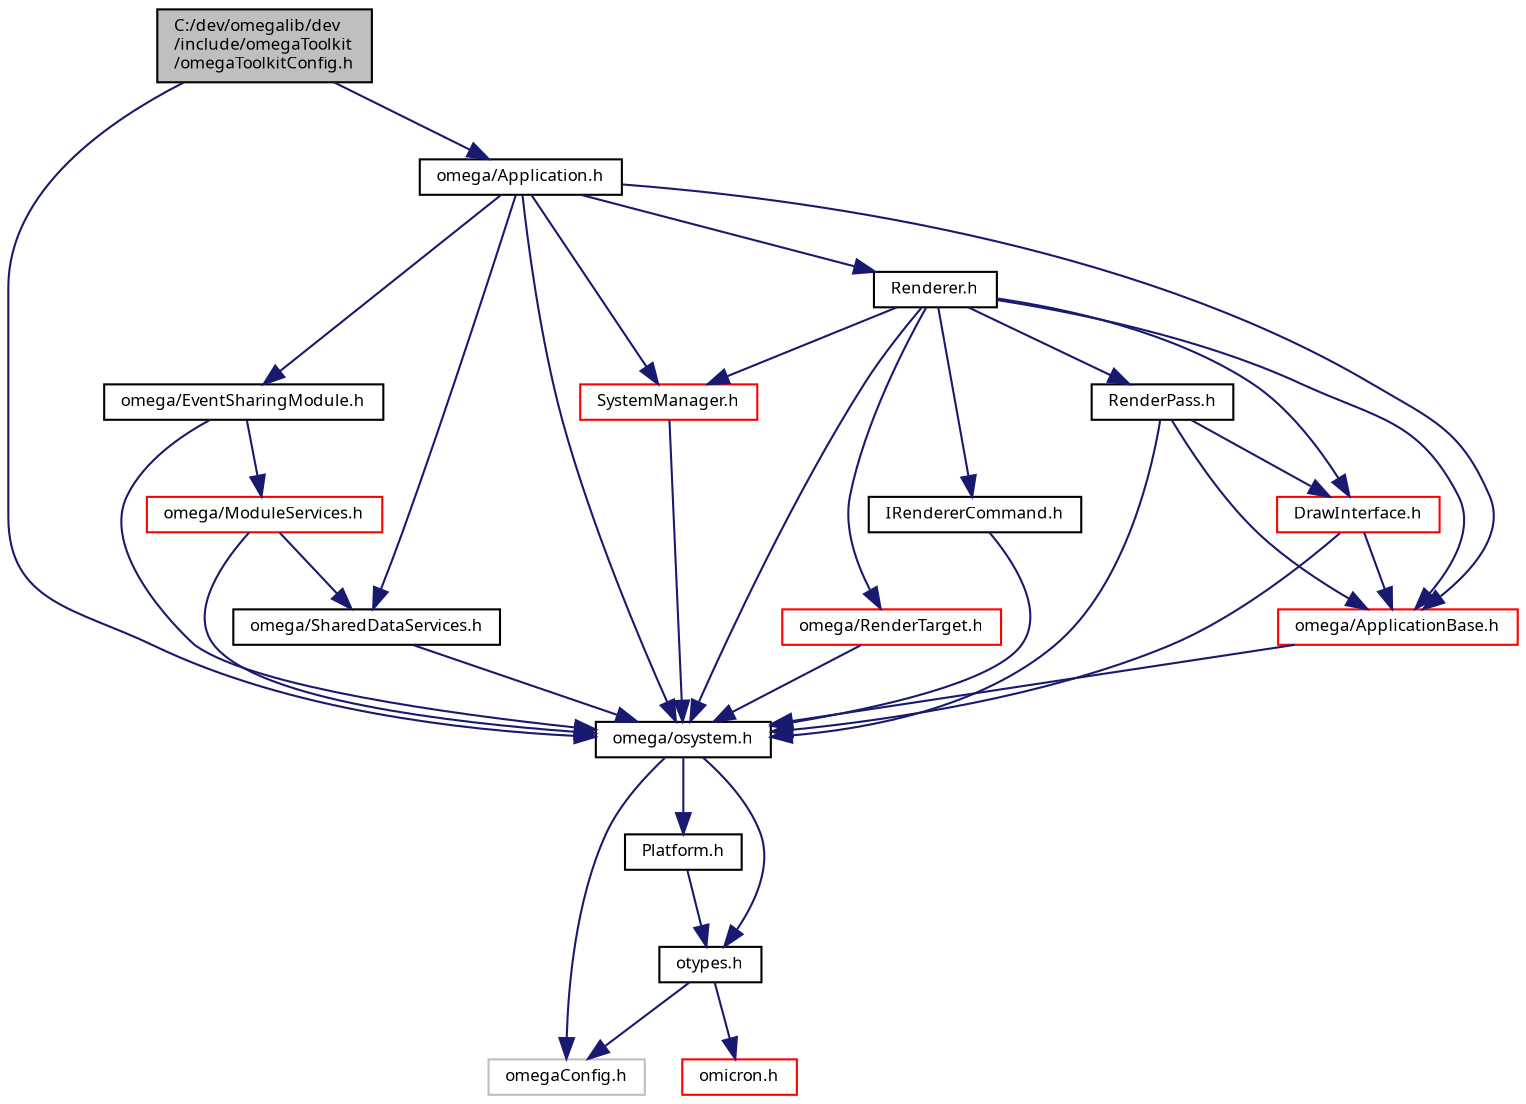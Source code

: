 digraph "C:/dev/omegalib/dev/include/omegaToolkit/omegaToolkitConfig.h"
{
  bgcolor="transparent";
  edge [fontname="FreeSans.ttf",fontsize="8",labelfontname="FreeSans.ttf",labelfontsize="8"];
  node [fontname="FreeSans.ttf",fontsize="8",shape=record];
  Node1 [label="C:/dev/omegalib/dev\l/include/omegaToolkit\l/omegaToolkitConfig.h",height=0.2,width=0.4,color="black", fillcolor="grey75", style="filled", fontcolor="black"];
  Node1 -> Node2 [color="midnightblue",fontsize="8",style="solid",fontname="FreeSans.ttf"];
  Node2 [label="omega/osystem.h",height=0.2,width=0.4,color="black",URL="$include_2omega_2osystem_8h.html"];
  Node2 -> Node3 [color="midnightblue",fontsize="8",style="solid",fontname="FreeSans.ttf"];
  Node3 [label="omegaConfig.h",height=0.2,width=0.4,color="grey75"];
  Node2 -> Node4 [color="midnightblue",fontsize="8",style="solid",fontname="FreeSans.ttf"];
  Node4 [label="otypes.h",height=0.2,width=0.4,color="black",URL="$include_2omega_2otypes_8h.html"];
  Node4 -> Node3 [color="midnightblue",fontsize="8",style="solid",fontname="FreeSans.ttf"];
  Node4 -> Node5 [color="midnightblue",fontsize="8",style="solid",fontname="FreeSans.ttf"];
  Node5 [label="omicron.h",height=0.2,width=0.4,color="red",URL="$omicron_8h.html"];
  Node2 -> Node6 [color="midnightblue",fontsize="8",style="solid",fontname="FreeSans.ttf"];
  Node6 [label="Platform.h",height=0.2,width=0.4,color="black",URL="$_platform_8h.html"];
  Node6 -> Node4 [color="midnightblue",fontsize="8",style="solid",fontname="FreeSans.ttf"];
  Node1 -> Node7 [color="midnightblue",fontsize="8",style="solid",fontname="FreeSans.ttf"];
  Node7 [label="omega/Application.h",height=0.2,width=0.4,color="black",URL="$_application_8h.html"];
  Node7 -> Node2 [color="midnightblue",fontsize="8",style="solid",fontname="FreeSans.ttf"];
  Node7 -> Node8 [color="midnightblue",fontsize="8",style="solid",fontname="FreeSans.ttf"];
  Node8 [label="Renderer.h",height=0.2,width=0.4,color="black",URL="$_renderer_8h.html"];
  Node8 -> Node2 [color="midnightblue",fontsize="8",style="solid",fontname="FreeSans.ttf"];
  Node8 -> Node9 [color="midnightblue",fontsize="8",style="solid",fontname="FreeSans.ttf"];
  Node9 [label="IRendererCommand.h",height=0.2,width=0.4,color="black",URL="$_i_renderer_command_8h.html"];
  Node9 -> Node2 [color="midnightblue",fontsize="8",style="solid",fontname="FreeSans.ttf"];
  Node8 -> Node10 [color="midnightblue",fontsize="8",style="solid",fontname="FreeSans.ttf"];
  Node10 [label="DrawInterface.h",height=0.2,width=0.4,color="red",URL="$_draw_interface_8h.html"];
  Node10 -> Node2 [color="midnightblue",fontsize="8",style="solid",fontname="FreeSans.ttf"];
  Node10 -> Node11 [color="midnightblue",fontsize="8",style="solid",fontname="FreeSans.ttf"];
  Node11 [label="omega/ApplicationBase.h",height=0.2,width=0.4,color="red",URL="$_application_base_8h.html"];
  Node11 -> Node2 [color="midnightblue",fontsize="8",style="solid",fontname="FreeSans.ttf"];
  Node8 -> Node12 [color="midnightblue",fontsize="8",style="solid",fontname="FreeSans.ttf"];
  Node12 [label="RenderPass.h",height=0.2,width=0.4,color="black",URL="$_render_pass_8h.html"];
  Node12 -> Node2 [color="midnightblue",fontsize="8",style="solid",fontname="FreeSans.ttf"];
  Node12 -> Node11 [color="midnightblue",fontsize="8",style="solid",fontname="FreeSans.ttf"];
  Node12 -> Node10 [color="midnightblue",fontsize="8",style="solid",fontname="FreeSans.ttf"];
  Node8 -> Node11 [color="midnightblue",fontsize="8",style="solid",fontname="FreeSans.ttf"];
  Node8 -> Node13 [color="midnightblue",fontsize="8",style="solid",fontname="FreeSans.ttf"];
  Node13 [label="SystemManager.h",height=0.2,width=0.4,color="red",URL="$_system_manager_8h.html"];
  Node13 -> Node2 [color="midnightblue",fontsize="8",style="solid",fontname="FreeSans.ttf"];
  Node8 -> Node14 [color="midnightblue",fontsize="8",style="solid",fontname="FreeSans.ttf"];
  Node14 [label="omega/RenderTarget.h",height=0.2,width=0.4,color="red",URL="$_render_target_8h.html"];
  Node14 -> Node2 [color="midnightblue",fontsize="8",style="solid",fontname="FreeSans.ttf"];
  Node7 -> Node11 [color="midnightblue",fontsize="8",style="solid",fontname="FreeSans.ttf"];
  Node7 -> Node13 [color="midnightblue",fontsize="8",style="solid",fontname="FreeSans.ttf"];
  Node7 -> Node15 [color="midnightblue",fontsize="8",style="solid",fontname="FreeSans.ttf"];
  Node15 [label="omega/SharedDataServices.h",height=0.2,width=0.4,color="black",URL="$_shared_data_services_8h.html"];
  Node15 -> Node2 [color="midnightblue",fontsize="8",style="solid",fontname="FreeSans.ttf"];
  Node7 -> Node16 [color="midnightblue",fontsize="8",style="solid",fontname="FreeSans.ttf"];
  Node16 [label="omega/EventSharingModule.h",height=0.2,width=0.4,color="black",URL="$_event_sharing_module_8h.html"];
  Node16 -> Node2 [color="midnightblue",fontsize="8",style="solid",fontname="FreeSans.ttf"];
  Node16 -> Node17 [color="midnightblue",fontsize="8",style="solid",fontname="FreeSans.ttf"];
  Node17 [label="omega/ModuleServices.h",height=0.2,width=0.4,color="red",URL="$_module_services_8h.html"];
  Node17 -> Node2 [color="midnightblue",fontsize="8",style="solid",fontname="FreeSans.ttf"];
  Node17 -> Node15 [color="midnightblue",fontsize="8",style="solid",fontname="FreeSans.ttf"];
}
